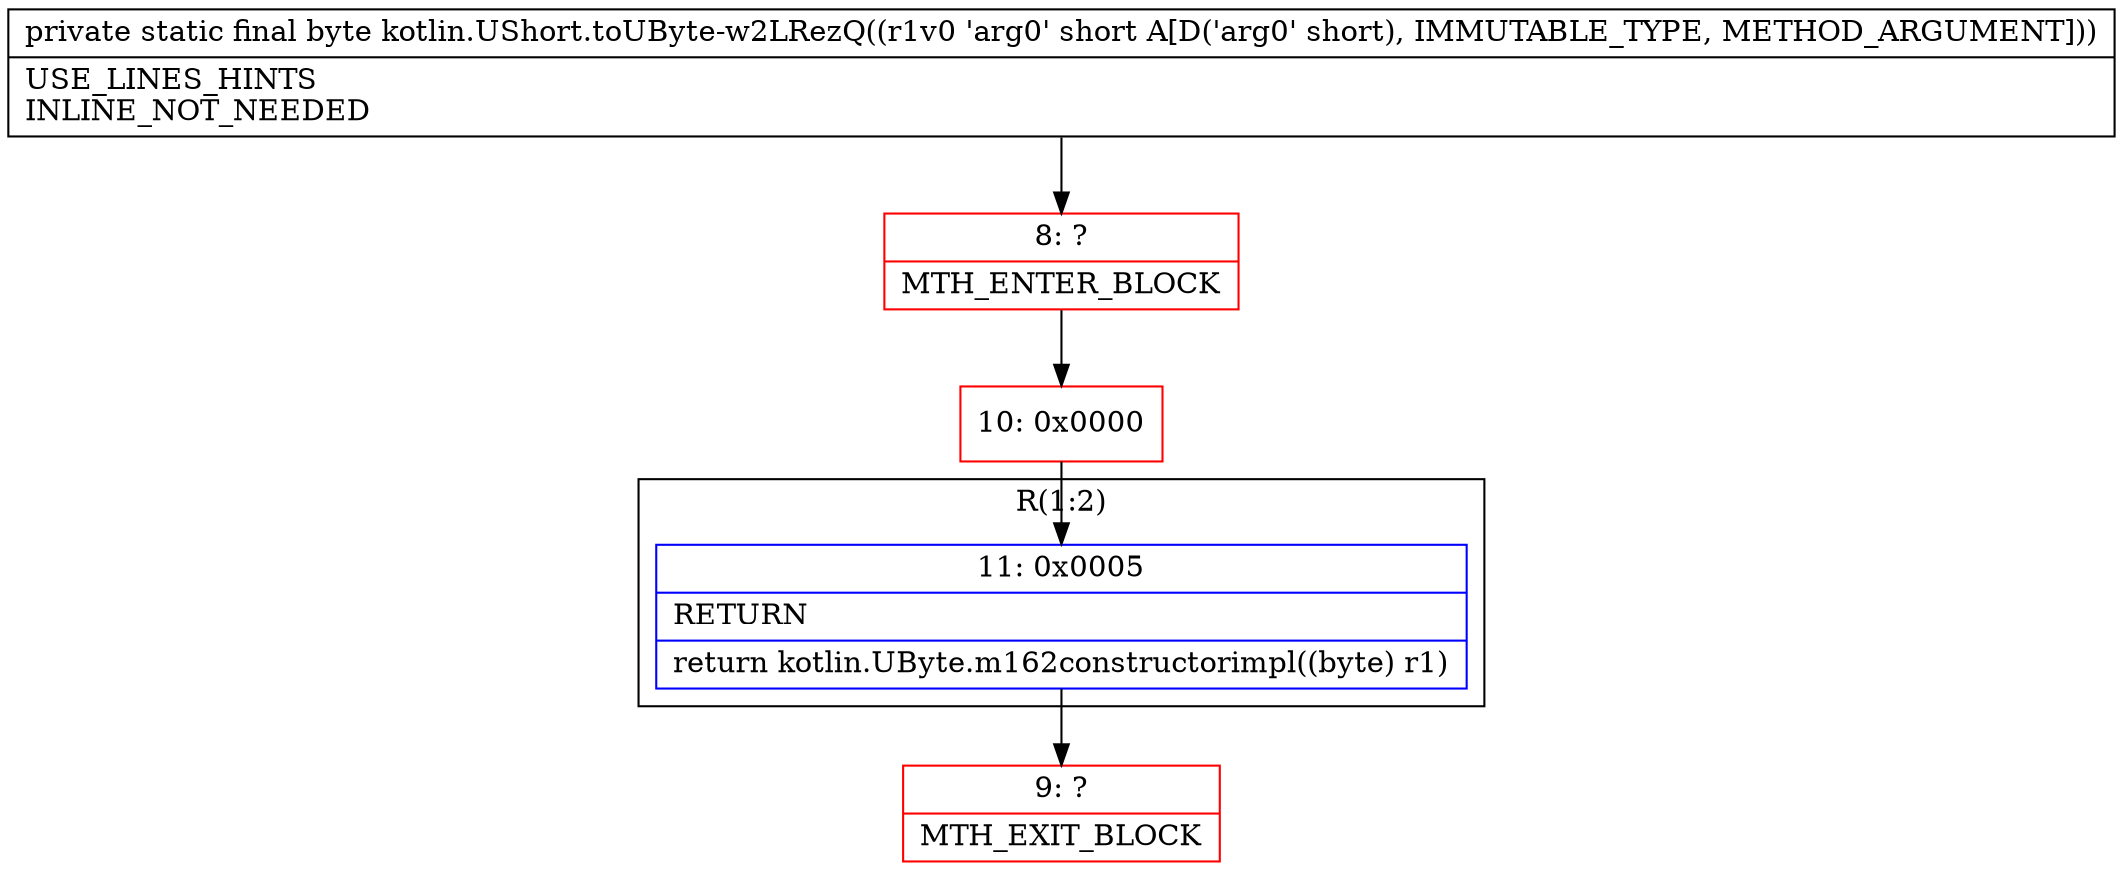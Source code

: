 digraph "CFG forkotlin.UShort.toUByte\-w2LRezQ(S)B" {
subgraph cluster_Region_1333679314 {
label = "R(1:2)";
node [shape=record,color=blue];
Node_11 [shape=record,label="{11\:\ 0x0005|RETURN\l|return kotlin.UByte.m162constructorimpl((byte) r1)\l}"];
}
Node_8 [shape=record,color=red,label="{8\:\ ?|MTH_ENTER_BLOCK\l}"];
Node_10 [shape=record,color=red,label="{10\:\ 0x0000}"];
Node_9 [shape=record,color=red,label="{9\:\ ?|MTH_EXIT_BLOCK\l}"];
MethodNode[shape=record,label="{private static final byte kotlin.UShort.toUByte\-w2LRezQ((r1v0 'arg0' short A[D('arg0' short), IMMUTABLE_TYPE, METHOD_ARGUMENT]))  | USE_LINES_HINTS\lINLINE_NOT_NEEDED\l}"];
MethodNode -> Node_8;Node_11 -> Node_9;
Node_8 -> Node_10;
Node_10 -> Node_11;
}

